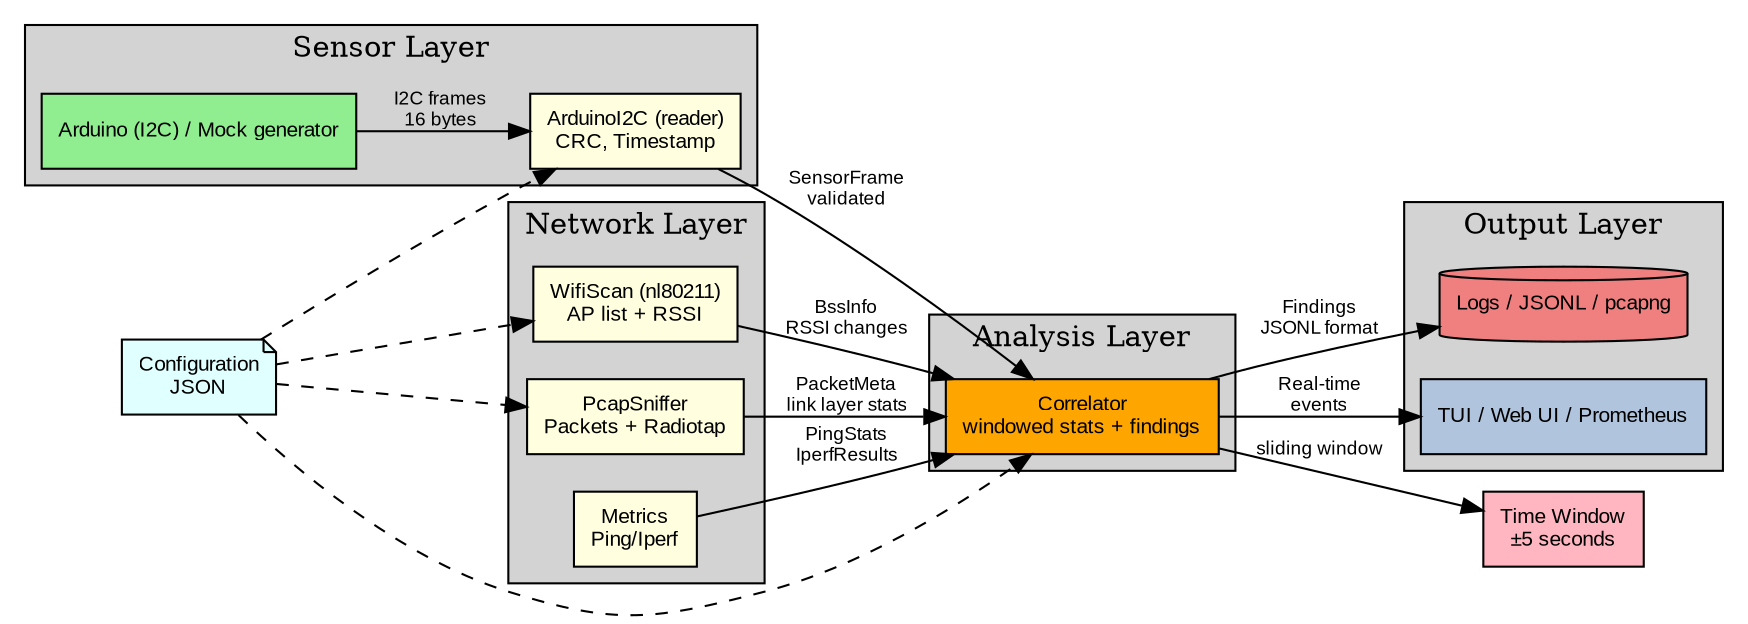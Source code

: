 digraph DataFlow {
  rankdir=LR;
  
  // Graph settings
  node [shape=box, style=filled, fillcolor=lightblue, fontname="Arial", fontsize=10];
  edge [fontname="Arial", fontsize=9];
  
  // Data sources
  Sensor [shape=box, label="Arduino (I2C) / Mock generator", fillcolor=lightgreen];
  I2CReader [shape=box, label="ArduinoI2C (reader)\nCRC, Timestamp", fillcolor=lightyellow];
  WifiScan [shape=box, label="WifiScan (nl80211)\nAP list + RSSI", fillcolor=lightyellow];
  Pcap [shape=box, label="PcapSniffer\nPackets + Radiotap", fillcolor=lightyellow];
  Correlator [shape=box, label="Correlator\nwindowed stats + findings", fillcolor=orange];
  Metrics [shape=box, label="Metrics\nPing/Iperf", fillcolor=lightyellow];
  Storage [shape=cylinder, label="Logs / JSONL / pcapng", fillcolor=lightcoral];
  Dashboard [shape=box, label="TUI / Web UI / Prometheus", fillcolor=lightsteelblue];
  
  // Data flow
  Sensor -> I2CReader [label="I2C frames\n16 bytes"];
  I2CReader -> Correlator [label="SensorFrame\nvalidated"];
  WifiScan -> Correlator [label="BssInfo\nRSSI changes"];
  Pcap -> Correlator [label="PacketMeta\nlink layer stats"];
  Metrics -> Correlator [label="PingStats\nIperfResults"];
  Correlator -> Storage [label="Findings\nJSONL format"];
  Correlator -> Dashboard [label="Real-time\nevents"];
  
  // Subgraphs for organization
  subgraph cluster_sensors {
    label="Sensor Layer";
    style=filled;
    fillcolor=lightgrey;
    Sensor;
    I2CReader;
  }
  
  subgraph cluster_network {
    label="Network Layer";
    style=filled;
    fillcolor=lightgrey;
    WifiScan;
    Pcap;
    Metrics;
  }
  
  subgraph cluster_analysis {
    label="Analysis Layer";
    style=filled;
    fillcolor=lightgrey;
    Correlator;
  }
  
  subgraph cluster_output {
    label="Output Layer";
    style=filled;
    fillcolor=lightgrey;
    Storage;
    Dashboard;
  }
  
  // Additional detail nodes
  Config [shape=note, label="Configuration\nJSON", fillcolor=lightcyan];
  Config -> I2CReader [style=dashed];
  Config -> WifiScan [style=dashed];
  Config -> Pcap [style=dashed];
  Config -> Correlator [style=dashed];
  
  // Time correlation
  TimeWindow [shape=box, label="Time Window\n±5 seconds", fillcolor=lightpink];
  Correlator -> TimeWindow [label="sliding window"];
}
